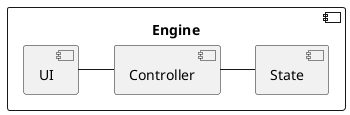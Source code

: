 @startuml
'https://plantuml.com/component-diagram

component Engine {

component UI {

}

UI -right--  Controller

component Controller {
}


Controller -right-- State

component State {
}
}

@enduml